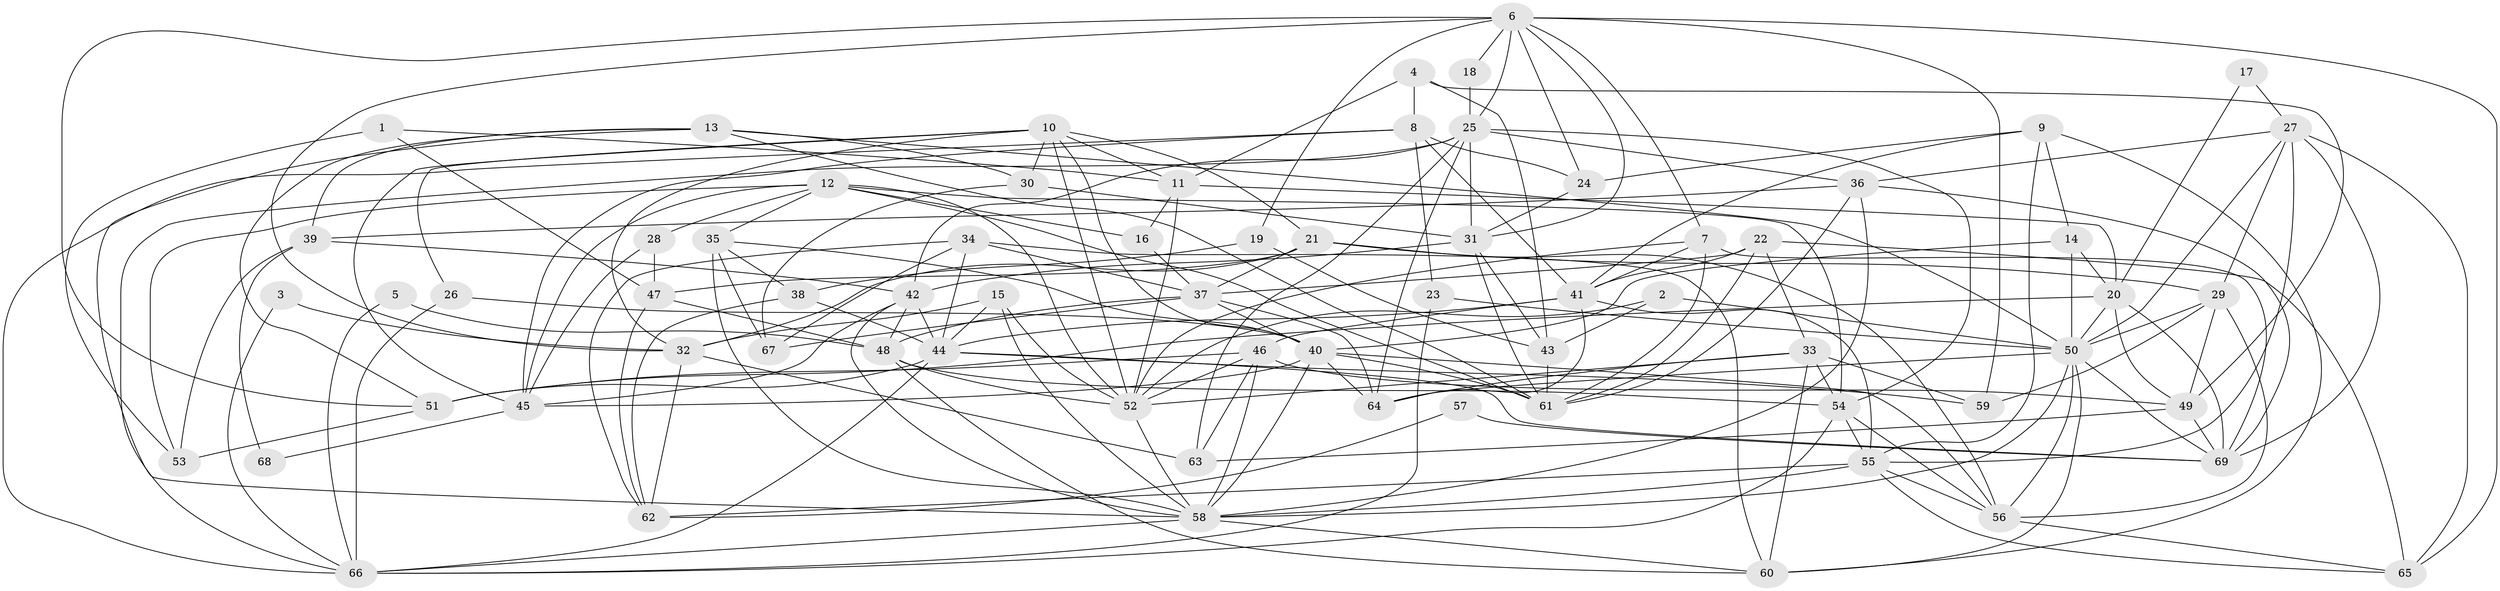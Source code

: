 // original degree distribution, {2: 0.13043478260869565, 4: 0.3115942028985507, 5: 0.15217391304347827, 6: 0.11594202898550725, 3: 0.2536231884057971, 7: 0.028985507246376812, 10: 0.007246376811594203}
// Generated by graph-tools (version 1.1) at 2025/50/03/09/25 03:50:10]
// undirected, 69 vertices, 198 edges
graph export_dot {
graph [start="1"]
  node [color=gray90,style=filled];
  1;
  2;
  3;
  4;
  5;
  6;
  7;
  8;
  9;
  10;
  11;
  12;
  13;
  14;
  15;
  16;
  17;
  18;
  19;
  20;
  21;
  22;
  23;
  24;
  25;
  26;
  27;
  28;
  29;
  30;
  31;
  32;
  33;
  34;
  35;
  36;
  37;
  38;
  39;
  40;
  41;
  42;
  43;
  44;
  45;
  46;
  47;
  48;
  49;
  50;
  51;
  52;
  53;
  54;
  55;
  56;
  57;
  58;
  59;
  60;
  61;
  62;
  63;
  64;
  65;
  66;
  67;
  68;
  69;
  1 -- 11 [weight=1.0];
  1 -- 47 [weight=1.0];
  1 -- 53 [weight=1.0];
  2 -- 43 [weight=1.0];
  2 -- 50 [weight=1.0];
  2 -- 52 [weight=1.0];
  3 -- 32 [weight=1.0];
  3 -- 66 [weight=1.0];
  4 -- 8 [weight=1.0];
  4 -- 11 [weight=1.0];
  4 -- 43 [weight=1.0];
  4 -- 49 [weight=1.0];
  5 -- 48 [weight=1.0];
  5 -- 66 [weight=1.0];
  6 -- 7 [weight=1.0];
  6 -- 18 [weight=1.0];
  6 -- 19 [weight=1.0];
  6 -- 24 [weight=1.0];
  6 -- 25 [weight=1.0];
  6 -- 31 [weight=1.0];
  6 -- 32 [weight=2.0];
  6 -- 51 [weight=1.0];
  6 -- 59 [weight=1.0];
  6 -- 65 [weight=1.0];
  7 -- 41 [weight=1.0];
  7 -- 52 [weight=1.0];
  7 -- 61 [weight=1.0];
  7 -- 69 [weight=1.0];
  8 -- 23 [weight=1.0];
  8 -- 24 [weight=1.0];
  8 -- 41 [weight=1.0];
  8 -- 45 [weight=1.0];
  8 -- 66 [weight=1.0];
  9 -- 14 [weight=1.0];
  9 -- 24 [weight=1.0];
  9 -- 41 [weight=1.0];
  9 -- 55 [weight=2.0];
  9 -- 60 [weight=1.0];
  10 -- 11 [weight=1.0];
  10 -- 21 [weight=1.0];
  10 -- 26 [weight=1.0];
  10 -- 30 [weight=1.0];
  10 -- 32 [weight=1.0];
  10 -- 40 [weight=1.0];
  10 -- 45 [weight=1.0];
  10 -- 52 [weight=1.0];
  11 -- 16 [weight=1.0];
  11 -- 20 [weight=1.0];
  11 -- 52 [weight=1.0];
  12 -- 16 [weight=1.0];
  12 -- 28 [weight=1.0];
  12 -- 35 [weight=1.0];
  12 -- 45 [weight=1.0];
  12 -- 52 [weight=1.0];
  12 -- 53 [weight=1.0];
  12 -- 54 [weight=1.0];
  12 -- 61 [weight=1.0];
  13 -- 30 [weight=1.0];
  13 -- 39 [weight=1.0];
  13 -- 50 [weight=1.0];
  13 -- 51 [weight=1.0];
  13 -- 58 [weight=1.0];
  13 -- 61 [weight=1.0];
  14 -- 20 [weight=1.0];
  14 -- 40 [weight=1.0];
  14 -- 50 [weight=1.0];
  15 -- 32 [weight=1.0];
  15 -- 44 [weight=1.0];
  15 -- 52 [weight=1.0];
  15 -- 58 [weight=1.0];
  16 -- 37 [weight=1.0];
  17 -- 20 [weight=1.0];
  17 -- 27 [weight=1.0];
  18 -- 25 [weight=1.0];
  19 -- 38 [weight=1.0];
  19 -- 43 [weight=1.0];
  20 -- 49 [weight=1.0];
  20 -- 50 [weight=1.0];
  20 -- 51 [weight=1.0];
  20 -- 69 [weight=1.0];
  21 -- 29 [weight=1.0];
  21 -- 32 [weight=1.0];
  21 -- 37 [weight=1.0];
  21 -- 47 [weight=1.0];
  21 -- 56 [weight=1.0];
  22 -- 33 [weight=1.0];
  22 -- 37 [weight=1.0];
  22 -- 41 [weight=1.0];
  22 -- 61 [weight=1.0];
  22 -- 65 [weight=1.0];
  23 -- 50 [weight=1.0];
  23 -- 66 [weight=1.0];
  24 -- 31 [weight=1.0];
  25 -- 31 [weight=1.0];
  25 -- 36 [weight=1.0];
  25 -- 42 [weight=1.0];
  25 -- 54 [weight=1.0];
  25 -- 63 [weight=1.0];
  25 -- 64 [weight=1.0];
  25 -- 66 [weight=1.0];
  26 -- 40 [weight=1.0];
  26 -- 66 [weight=1.0];
  27 -- 29 [weight=1.0];
  27 -- 36 [weight=1.0];
  27 -- 50 [weight=1.0];
  27 -- 55 [weight=1.0];
  27 -- 65 [weight=1.0];
  27 -- 69 [weight=1.0];
  28 -- 45 [weight=1.0];
  28 -- 47 [weight=1.0];
  29 -- 49 [weight=1.0];
  29 -- 50 [weight=1.0];
  29 -- 56 [weight=1.0];
  29 -- 59 [weight=1.0];
  30 -- 31 [weight=1.0];
  30 -- 67 [weight=1.0];
  31 -- 42 [weight=1.0];
  31 -- 43 [weight=1.0];
  31 -- 61 [weight=1.0];
  32 -- 62 [weight=1.0];
  32 -- 63 [weight=1.0];
  33 -- 52 [weight=1.0];
  33 -- 54 [weight=1.0];
  33 -- 59 [weight=1.0];
  33 -- 60 [weight=1.0];
  33 -- 64 [weight=1.0];
  34 -- 37 [weight=1.0];
  34 -- 44 [weight=1.0];
  34 -- 60 [weight=1.0];
  34 -- 62 [weight=1.0];
  34 -- 67 [weight=1.0];
  35 -- 38 [weight=1.0];
  35 -- 40 [weight=1.0];
  35 -- 58 [weight=2.0];
  35 -- 67 [weight=1.0];
  36 -- 39 [weight=1.0];
  36 -- 58 [weight=1.0];
  36 -- 61 [weight=1.0];
  36 -- 69 [weight=1.0];
  37 -- 40 [weight=1.0];
  37 -- 48 [weight=1.0];
  37 -- 64 [weight=1.0];
  37 -- 67 [weight=1.0];
  38 -- 44 [weight=1.0];
  38 -- 62 [weight=1.0];
  39 -- 42 [weight=1.0];
  39 -- 53 [weight=1.0];
  39 -- 68 [weight=1.0];
  40 -- 45 [weight=1.0];
  40 -- 56 [weight=1.0];
  40 -- 58 [weight=1.0];
  40 -- 61 [weight=1.0];
  40 -- 64 [weight=1.0];
  41 -- 44 [weight=1.0];
  41 -- 46 [weight=1.0];
  41 -- 55 [weight=1.0];
  41 -- 64 [weight=1.0];
  42 -- 44 [weight=1.0];
  42 -- 45 [weight=1.0];
  42 -- 48 [weight=1.0];
  42 -- 58 [weight=1.0];
  43 -- 61 [weight=1.0];
  44 -- 51 [weight=1.0];
  44 -- 59 [weight=1.0];
  44 -- 66 [weight=1.0];
  44 -- 69 [weight=1.0];
  45 -- 68 [weight=1.0];
  46 -- 49 [weight=1.0];
  46 -- 51 [weight=1.0];
  46 -- 52 [weight=1.0];
  46 -- 58 [weight=2.0];
  46 -- 63 [weight=1.0];
  47 -- 48 [weight=1.0];
  47 -- 62 [weight=1.0];
  48 -- 52 [weight=1.0];
  48 -- 54 [weight=1.0];
  48 -- 60 [weight=1.0];
  49 -- 63 [weight=1.0];
  49 -- 69 [weight=1.0];
  50 -- 56 [weight=1.0];
  50 -- 58 [weight=1.0];
  50 -- 60 [weight=1.0];
  50 -- 64 [weight=1.0];
  50 -- 69 [weight=1.0];
  51 -- 53 [weight=1.0];
  52 -- 58 [weight=1.0];
  54 -- 55 [weight=1.0];
  54 -- 56 [weight=1.0];
  54 -- 66 [weight=1.0];
  55 -- 56 [weight=1.0];
  55 -- 58 [weight=1.0];
  55 -- 62 [weight=1.0];
  55 -- 65 [weight=1.0];
  56 -- 65 [weight=1.0];
  57 -- 62 [weight=1.0];
  57 -- 69 [weight=1.0];
  58 -- 60 [weight=1.0];
  58 -- 66 [weight=1.0];
}
